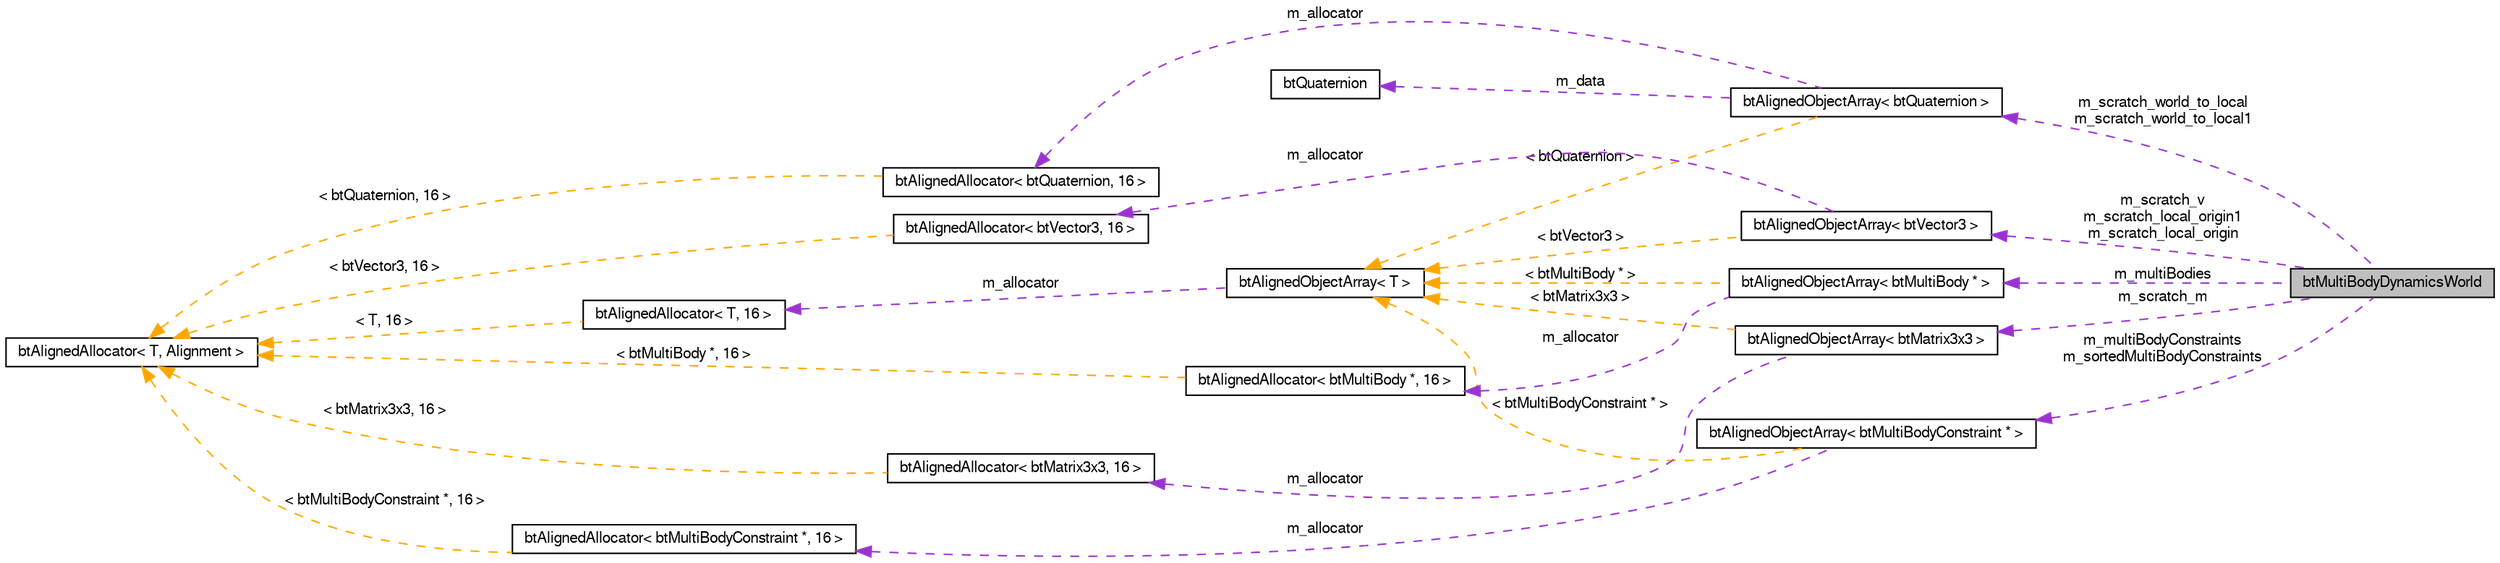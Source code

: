 digraph G
{
  bgcolor="transparent";
  edge [fontname="FreeSans",fontsize=10,labelfontname="FreeSans",labelfontsize=10];
  node [fontname="FreeSans",fontsize=10,shape=record];
  rankdir=LR;
  Node1 [label="btMultiBodyDynamicsWorld",height=0.2,width=0.4,color="black", fillcolor="grey75", style="filled" fontcolor="black"];
  Node2 -> Node1 [dir=back,color="darkorchid3",fontsize=10,style="dashed",label="m_scratch_world_to_local\nm_scratch_world_to_local1"];
  Node2 [label="btAlignedObjectArray\< btQuaternion \>",height=0.2,width=0.4,color="black",URL="$classbt_aligned_object_array.html"];
  Node3 -> Node2 [dir=back,color="darkorchid3",fontsize=10,style="dashed",label="m_data"];
  Node3 [label="btQuaternion",height=0.2,width=0.4,color="black",URL="$classbt_quaternion.html",tooltip="The btQuaternion implements quaternion to perform linear algebra rotations in combination..."];
  Node4 -> Node2 [dir=back,color="darkorchid3",fontsize=10,style="dashed",label="m_allocator"];
  Node4 [label="btAlignedAllocator\< btQuaternion, 16 \>",height=0.2,width=0.4,color="black",URL="$classbt_aligned_allocator.html"];
  Node5 -> Node4 [dir=back,color="orange",fontsize=10,style="dashed",label="\< btQuaternion, 16 \>"];
  Node5 [label="btAlignedAllocator\< T, Alignment \>",height=0.2,width=0.4,color="black",URL="$classbt_aligned_allocator.html"];
  Node6 -> Node2 [dir=back,color="orange",fontsize=10,style="dashed",label="\< btQuaternion \>"];
  Node6 [label="btAlignedObjectArray\< T \>",height=0.2,width=0.4,color="black",URL="$classbt_aligned_object_array.html"];
  Node7 -> Node6 [dir=back,color="darkorchid3",fontsize=10,style="dashed",label="m_allocator"];
  Node7 [label="btAlignedAllocator\< T, 16 \>",height=0.2,width=0.4,color="black",URL="$classbt_aligned_allocator.html"];
  Node5 -> Node7 [dir=back,color="orange",fontsize=10,style="dashed",label="\< T, 16 \>"];
  Node8 -> Node1 [dir=back,color="darkorchid3",fontsize=10,style="dashed",label="m_scratch_v\nm_scratch_local_origin1\nm_scratch_local_origin"];
  Node8 [label="btAlignedObjectArray\< btVector3 \>",height=0.2,width=0.4,color="black",URL="$classbt_aligned_object_array.html"];
  Node9 -> Node8 [dir=back,color="darkorchid3",fontsize=10,style="dashed",label="m_allocator"];
  Node9 [label="btAlignedAllocator\< btVector3, 16 \>",height=0.2,width=0.4,color="black",URL="$classbt_aligned_allocator.html"];
  Node5 -> Node9 [dir=back,color="orange",fontsize=10,style="dashed",label="\< btVector3, 16 \>"];
  Node6 -> Node8 [dir=back,color="orange",fontsize=10,style="dashed",label="\< btVector3 \>"];
  Node10 -> Node1 [dir=back,color="darkorchid3",fontsize=10,style="dashed",label="m_scratch_m"];
  Node10 [label="btAlignedObjectArray\< btMatrix3x3 \>",height=0.2,width=0.4,color="black",URL="$classbt_aligned_object_array.html"];
  Node11 -> Node10 [dir=back,color="darkorchid3",fontsize=10,style="dashed",label="m_allocator"];
  Node11 [label="btAlignedAllocator\< btMatrix3x3, 16 \>",height=0.2,width=0.4,color="black",URL="$classbt_aligned_allocator.html"];
  Node5 -> Node11 [dir=back,color="orange",fontsize=10,style="dashed",label="\< btMatrix3x3, 16 \>"];
  Node6 -> Node10 [dir=back,color="orange",fontsize=10,style="dashed",label="\< btMatrix3x3 \>"];
  Node12 -> Node1 [dir=back,color="darkorchid3",fontsize=10,style="dashed",label="m_multiBodies"];
  Node12 [label="btAlignedObjectArray\< btMultiBody * \>",height=0.2,width=0.4,color="black",URL="$classbt_aligned_object_array.html"];
  Node13 -> Node12 [dir=back,color="darkorchid3",fontsize=10,style="dashed",label="m_allocator"];
  Node13 [label="btAlignedAllocator\< btMultiBody *, 16 \>",height=0.2,width=0.4,color="black",URL="$classbt_aligned_allocator.html"];
  Node5 -> Node13 [dir=back,color="orange",fontsize=10,style="dashed",label="\< btMultiBody *, 16 \>"];
  Node6 -> Node12 [dir=back,color="orange",fontsize=10,style="dashed",label="\< btMultiBody * \>"];
  Node14 -> Node1 [dir=back,color="darkorchid3",fontsize=10,style="dashed",label="m_multiBodyConstraints\nm_sortedMultiBodyConstraints"];
  Node14 [label="btAlignedObjectArray\< btMultiBodyConstraint * \>",height=0.2,width=0.4,color="black",URL="$classbt_aligned_object_array.html"];
  Node15 -> Node14 [dir=back,color="darkorchid3",fontsize=10,style="dashed",label="m_allocator"];
  Node15 [label="btAlignedAllocator\< btMultiBodyConstraint *, 16 \>",height=0.2,width=0.4,color="black",URL="$classbt_aligned_allocator.html"];
  Node5 -> Node15 [dir=back,color="orange",fontsize=10,style="dashed",label="\< btMultiBodyConstraint *, 16 \>"];
  Node6 -> Node14 [dir=back,color="orange",fontsize=10,style="dashed",label="\< btMultiBodyConstraint * \>"];
}
